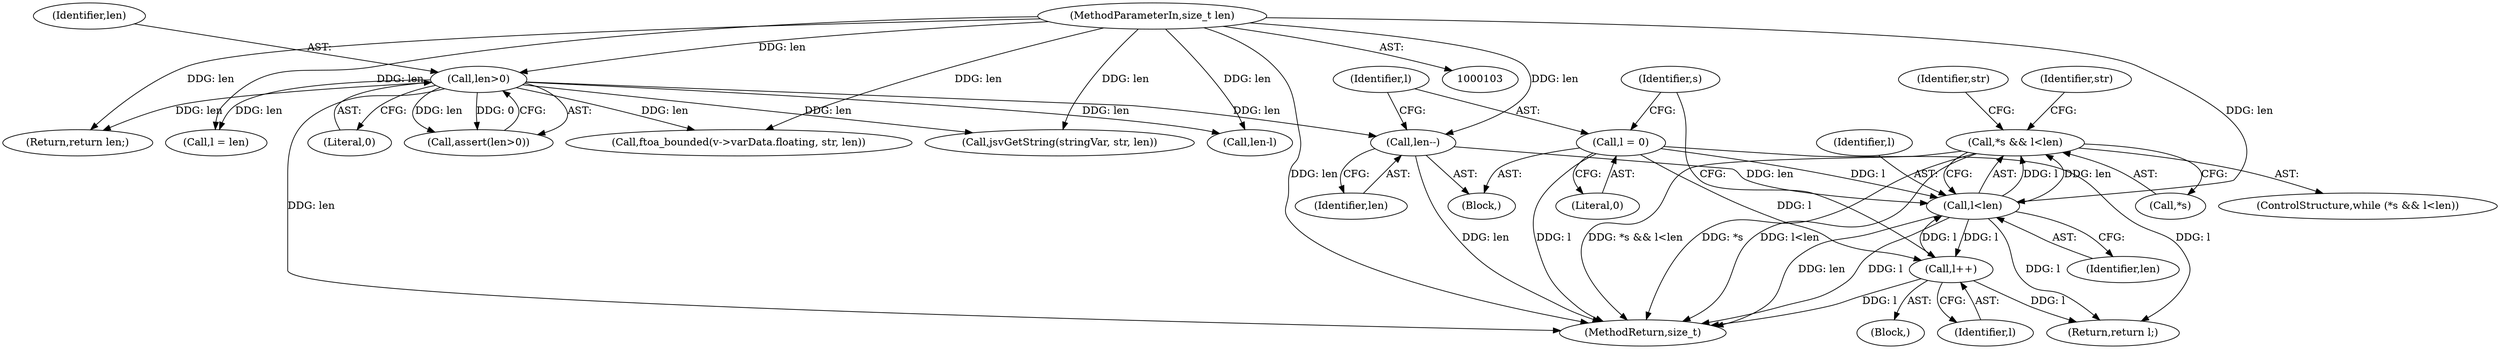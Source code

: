 digraph "1_Espruino_ce1924193862d58cb43d3d4d9dada710a8361b89@del" {
"1000127" [label="(Call,*s && l<len)"];
"1000130" [label="(Call,l<len)"];
"1000141" [label="(Call,l++)"];
"1000123" [label="(Call,l = 0)"];
"1000120" [label="(Call,len--)"];
"1000109" [label="(Call,len>0)"];
"1000106" [label="(MethodParameterIn,size_t len)"];
"1000111" [label="(Literal,0)"];
"1000145" [label="(Identifier,str)"];
"1000110" [label="(Identifier,len)"];
"1000131" [label="(Identifier,l)"];
"1000109" [label="(Call,len>0)"];
"1000120" [label="(Call,len--)"];
"1000128" [label="(Call,*s)"];
"1000219" [label="(Return,return len;)"];
"1000130" [label="(Call,l<len)"];
"1000121" [label="(Identifier,len)"];
"1000192" [label="(Call,l = len)"];
"1000132" [label="(Identifier,len)"];
"1000106" [label="(MethodParameterIn,size_t len)"];
"1000123" [label="(Call,l = 0)"];
"1000129" [label="(Identifier,s)"];
"1000119" [label="(Block,)"];
"1000124" [label="(Identifier,l)"];
"1000125" [label="(Literal,0)"];
"1000171" [label="(Call,ftoa_bounded(v->varData.floating, str, len))"];
"1000108" [label="(Call,assert(len>0))"];
"1000136" [label="(Identifier,str)"];
"1000258" [label="(Call,jsvGetString(stringVar, str, len))"];
"1000239" [label="(Call,len-l)"];
"1000141" [label="(Call,l++)"];
"1000142" [label="(Identifier,l)"];
"1000133" [label="(Block,)"];
"1000127" [label="(Call,*s && l<len)"];
"1000148" [label="(Return,return l;)"];
"1000126" [label="(ControlStructure,while (*s && l<len))"];
"1000278" [label="(MethodReturn,size_t)"];
"1000127" -> "1000126"  [label="AST: "];
"1000127" -> "1000128"  [label="CFG: "];
"1000127" -> "1000130"  [label="CFG: "];
"1000128" -> "1000127"  [label="AST: "];
"1000130" -> "1000127"  [label="AST: "];
"1000136" -> "1000127"  [label="CFG: "];
"1000145" -> "1000127"  [label="CFG: "];
"1000127" -> "1000278"  [label="DDG: l<len"];
"1000127" -> "1000278"  [label="DDG: *s && l<len"];
"1000127" -> "1000278"  [label="DDG: *s"];
"1000130" -> "1000127"  [label="DDG: l"];
"1000130" -> "1000127"  [label="DDG: len"];
"1000130" -> "1000132"  [label="CFG: "];
"1000131" -> "1000130"  [label="AST: "];
"1000132" -> "1000130"  [label="AST: "];
"1000130" -> "1000278"  [label="DDG: len"];
"1000130" -> "1000278"  [label="DDG: l"];
"1000141" -> "1000130"  [label="DDG: l"];
"1000123" -> "1000130"  [label="DDG: l"];
"1000120" -> "1000130"  [label="DDG: len"];
"1000106" -> "1000130"  [label="DDG: len"];
"1000130" -> "1000141"  [label="DDG: l"];
"1000130" -> "1000148"  [label="DDG: l"];
"1000141" -> "1000133"  [label="AST: "];
"1000141" -> "1000142"  [label="CFG: "];
"1000142" -> "1000141"  [label="AST: "];
"1000129" -> "1000141"  [label="CFG: "];
"1000141" -> "1000278"  [label="DDG: l"];
"1000123" -> "1000141"  [label="DDG: l"];
"1000141" -> "1000148"  [label="DDG: l"];
"1000123" -> "1000119"  [label="AST: "];
"1000123" -> "1000125"  [label="CFG: "];
"1000124" -> "1000123"  [label="AST: "];
"1000125" -> "1000123"  [label="AST: "];
"1000129" -> "1000123"  [label="CFG: "];
"1000123" -> "1000278"  [label="DDG: l"];
"1000123" -> "1000148"  [label="DDG: l"];
"1000120" -> "1000119"  [label="AST: "];
"1000120" -> "1000121"  [label="CFG: "];
"1000121" -> "1000120"  [label="AST: "];
"1000124" -> "1000120"  [label="CFG: "];
"1000120" -> "1000278"  [label="DDG: len"];
"1000109" -> "1000120"  [label="DDG: len"];
"1000106" -> "1000120"  [label="DDG: len"];
"1000109" -> "1000108"  [label="AST: "];
"1000109" -> "1000111"  [label="CFG: "];
"1000110" -> "1000109"  [label="AST: "];
"1000111" -> "1000109"  [label="AST: "];
"1000108" -> "1000109"  [label="CFG: "];
"1000109" -> "1000278"  [label="DDG: len"];
"1000109" -> "1000108"  [label="DDG: len"];
"1000109" -> "1000108"  [label="DDG: 0"];
"1000106" -> "1000109"  [label="DDG: len"];
"1000109" -> "1000171"  [label="DDG: len"];
"1000109" -> "1000192"  [label="DDG: len"];
"1000109" -> "1000219"  [label="DDG: len"];
"1000109" -> "1000239"  [label="DDG: len"];
"1000109" -> "1000258"  [label="DDG: len"];
"1000106" -> "1000103"  [label="AST: "];
"1000106" -> "1000278"  [label="DDG: len"];
"1000106" -> "1000171"  [label="DDG: len"];
"1000106" -> "1000192"  [label="DDG: len"];
"1000106" -> "1000219"  [label="DDG: len"];
"1000106" -> "1000239"  [label="DDG: len"];
"1000106" -> "1000258"  [label="DDG: len"];
}
